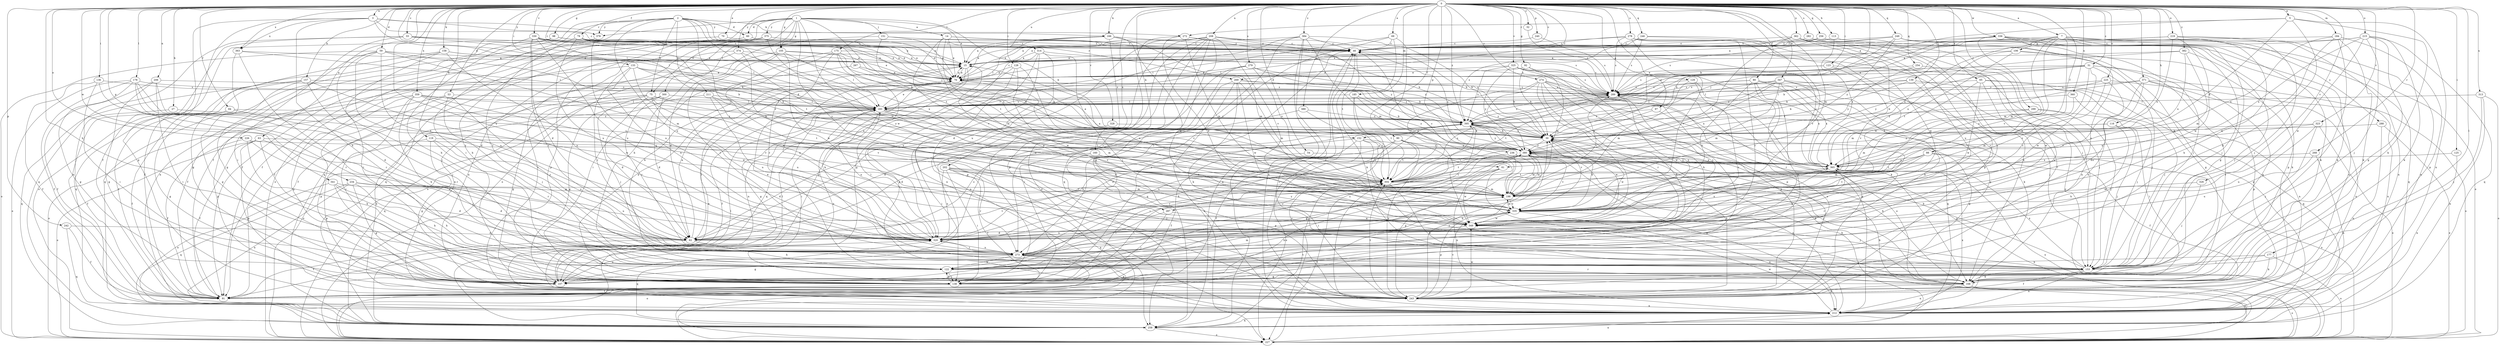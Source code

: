 strict digraph  {
0;
1;
2;
3;
5;
7;
14;
15;
27;
30;
31;
32;
33;
46;
53;
54;
59;
60;
61;
62;
63;
65;
69;
70;
75;
76;
79;
80;
84;
88;
90;
91;
92;
97;
98;
105;
106;
107;
113;
116;
119;
122;
123;
125;
128;
129;
133;
136;
138;
139;
151;
152;
153;
157;
158;
160;
166;
168;
175;
177;
178;
183;
184;
185;
198;
202;
206;
208;
211;
212;
215;
219;
225;
226;
227;
234;
236;
240;
242;
243;
246;
249;
254;
256;
258;
267;
268;
269;
272;
273;
274;
278;
279;
282;
287;
288;
289;
299;
300;
304;
313;
314;
320;
323;
325;
326;
328;
330;
335;
336;
341;
347;
349;
359;
360;
362;
363;
365;
371;
374;
375;
378;
380;
382;
384;
389;
395;
0 -> 3  [label=a];
0 -> 5  [label=a];
0 -> 7  [label=a];
0 -> 27  [label=b];
0 -> 30  [label=b];
0 -> 31  [label=c];
0 -> 32  [label=c];
0 -> 33  [label=c];
0 -> 46  [label=c];
0 -> 53  [label=d];
0 -> 54  [label=d];
0 -> 59  [label=d];
0 -> 63  [label=e];
0 -> 65  [label=e];
0 -> 69  [label=e];
0 -> 70  [label=e];
0 -> 79  [label=f];
0 -> 80  [label=f];
0 -> 84  [label=f];
0 -> 88  [label=f];
0 -> 90  [label=f];
0 -> 92  [label=g];
0 -> 97  [label=g];
0 -> 98  [label=g];
0 -> 105  [label=g];
0 -> 113  [label=h];
0 -> 116  [label=h];
0 -> 119  [label=h];
0 -> 122  [label=h];
0 -> 123  [label=i];
0 -> 125  [label=i];
0 -> 128  [label=i];
0 -> 129  [label=i];
0 -> 133  [label=i];
0 -> 136  [label=i];
0 -> 139  [label=j];
0 -> 157  [label=k];
0 -> 158  [label=k];
0 -> 160  [label=k];
0 -> 166  [label=k];
0 -> 175  [label=l];
0 -> 177  [label=l];
0 -> 178  [label=l];
0 -> 183  [label=l];
0 -> 184  [label=m];
0 -> 185  [label=m];
0 -> 198  [label=m];
0 -> 202  [label=n];
0 -> 206  [label=n];
0 -> 208  [label=n];
0 -> 215  [label=o];
0 -> 219  [label=o];
0 -> 225  [label=o];
0 -> 226  [label=o];
0 -> 234  [label=p];
0 -> 236  [label=p];
0 -> 240  [label=p];
0 -> 242  [label=p];
0 -> 246  [label=q];
0 -> 249  [label=q];
0 -> 254  [label=q];
0 -> 256  [label=q];
0 -> 267  [label=r];
0 -> 268  [label=r];
0 -> 269  [label=r];
0 -> 274  [label=s];
0 -> 278  [label=s];
0 -> 279  [label=s];
0 -> 282  [label=s];
0 -> 299  [label=t];
0 -> 313  [label=u];
0 -> 314  [label=u];
0 -> 320  [label=u];
0 -> 323  [label=v];
0 -> 325  [label=v];
0 -> 326  [label=v];
0 -> 328  [label=v];
0 -> 330  [label=v];
0 -> 336  [label=w];
0 -> 341  [label=w];
0 -> 347  [label=w];
0 -> 359  [label=x];
0 -> 360  [label=x];
0 -> 362  [label=x];
0 -> 363  [label=x];
0 -> 371  [label=y];
0 -> 374  [label=y];
0 -> 382  [label=z];
0 -> 384  [label=z];
0 -> 389  [label=z];
0 -> 395  [label=z];
1 -> 14  [label=a];
1 -> 15  [label=a];
1 -> 30  [label=b];
1 -> 60  [label=d];
1 -> 75  [label=e];
1 -> 105  [label=g];
1 -> 151  [label=j];
1 -> 227  [label=o];
1 -> 258  [label=q];
1 -> 287  [label=s];
1 -> 300  [label=t];
1 -> 304  [label=t];
1 -> 349  [label=w];
1 -> 375  [label=y];
1 -> 378  [label=y];
2 -> 60  [label=d];
2 -> 61  [label=d];
2 -> 75  [label=e];
2 -> 91  [label=f];
2 -> 138  [label=i];
2 -> 152  [label=j];
2 -> 166  [label=k];
2 -> 211  [label=n];
2 -> 227  [label=o];
2 -> 269  [label=r];
2 -> 320  [label=u];
2 -> 335  [label=v];
2 -> 378  [label=y];
3 -> 46  [label=c];
3 -> 91  [label=f];
3 -> 122  [label=h];
3 -> 183  [label=l];
3 -> 243  [label=p];
3 -> 272  [label=r];
3 -> 363  [label=x];
3 -> 378  [label=y];
5 -> 61  [label=d];
5 -> 122  [label=h];
5 -> 168  [label=k];
5 -> 212  [label=n];
5 -> 272  [label=r];
5 -> 395  [label=z];
7 -> 106  [label=g];
7 -> 107  [label=g];
7 -> 152  [label=j];
7 -> 168  [label=k];
7 -> 198  [label=m];
7 -> 212  [label=n];
7 -> 258  [label=q];
7 -> 287  [label=s];
7 -> 288  [label=s];
7 -> 335  [label=v];
7 -> 365  [label=x];
14 -> 46  [label=c];
14 -> 76  [label=e];
14 -> 289  [label=s];
14 -> 304  [label=t];
14 -> 335  [label=v];
14 -> 365  [label=x];
15 -> 76  [label=e];
15 -> 227  [label=o];
15 -> 258  [label=q];
27 -> 91  [label=f];
27 -> 395  [label=z];
30 -> 76  [label=e];
30 -> 304  [label=t];
30 -> 349  [label=w];
30 -> 380  [label=y];
30 -> 395  [label=z];
31 -> 30  [label=b];
31 -> 76  [label=e];
31 -> 107  [label=g];
31 -> 138  [label=i];
31 -> 153  [label=j];
31 -> 183  [label=l];
31 -> 335  [label=v];
31 -> 349  [label=w];
31 -> 380  [label=y];
32 -> 289  [label=s];
33 -> 46  [label=c];
33 -> 76  [label=e];
33 -> 138  [label=i];
33 -> 183  [label=l];
33 -> 212  [label=n];
33 -> 258  [label=q];
46 -> 15  [label=a];
46 -> 168  [label=k];
46 -> 289  [label=s];
53 -> 153  [label=j];
53 -> 183  [label=l];
53 -> 227  [label=o];
53 -> 243  [label=p];
53 -> 273  [label=r];
54 -> 91  [label=f];
54 -> 365  [label=x];
59 -> 15  [label=a];
59 -> 30  [label=b];
59 -> 62  [label=d];
59 -> 107  [label=g];
59 -> 153  [label=j];
59 -> 198  [label=m];
59 -> 227  [label=o];
59 -> 320  [label=u];
60 -> 46  [label=c];
60 -> 76  [label=e];
60 -> 122  [label=h];
61 -> 138  [label=i];
61 -> 212  [label=n];
61 -> 304  [label=t];
61 -> 349  [label=w];
62 -> 76  [label=e];
62 -> 91  [label=f];
62 -> 122  [label=h];
62 -> 183  [label=l];
62 -> 304  [label=t];
62 -> 365  [label=x];
62 -> 395  [label=z];
63 -> 91  [label=f];
63 -> 138  [label=i];
63 -> 153  [label=j];
63 -> 227  [label=o];
63 -> 243  [label=p];
63 -> 380  [label=y];
65 -> 198  [label=m];
65 -> 212  [label=n];
65 -> 258  [label=q];
65 -> 289  [label=s];
65 -> 320  [label=u];
65 -> 349  [label=w];
69 -> 46  [label=c];
69 -> 107  [label=g];
69 -> 183  [label=l];
69 -> 304  [label=t];
69 -> 349  [label=w];
70 -> 46  [label=c];
70 -> 91  [label=f];
75 -> 62  [label=d];
75 -> 107  [label=g];
75 -> 153  [label=j];
75 -> 183  [label=l];
75 -> 227  [label=o];
75 -> 304  [label=t];
75 -> 320  [label=u];
75 -> 380  [label=y];
76 -> 15  [label=a];
76 -> 46  [label=c];
76 -> 212  [label=n];
76 -> 289  [label=s];
79 -> 15  [label=a];
79 -> 46  [label=c];
79 -> 76  [label=e];
79 -> 183  [label=l];
79 -> 273  [label=r];
79 -> 320  [label=u];
80 -> 107  [label=g];
80 -> 122  [label=h];
80 -> 273  [label=r];
80 -> 289  [label=s];
80 -> 335  [label=v];
80 -> 365  [label=x];
80 -> 395  [label=z];
84 -> 91  [label=f];
84 -> 107  [label=g];
84 -> 273  [label=r];
84 -> 395  [label=z];
88 -> 91  [label=f];
88 -> 198  [label=m];
88 -> 227  [label=o];
88 -> 304  [label=t];
88 -> 335  [label=v];
88 -> 365  [label=x];
90 -> 138  [label=i];
90 -> 168  [label=k];
90 -> 243  [label=p];
90 -> 304  [label=t];
90 -> 320  [label=u];
90 -> 380  [label=y];
91 -> 30  [label=b];
91 -> 289  [label=s];
92 -> 30  [label=b];
92 -> 76  [label=e];
92 -> 138  [label=i];
92 -> 198  [label=m];
97 -> 243  [label=p];
97 -> 380  [label=y];
97 -> 395  [label=z];
98 -> 15  [label=a];
98 -> 46  [label=c];
98 -> 76  [label=e];
98 -> 212  [label=n];
98 -> 227  [label=o];
98 -> 258  [label=q];
105 -> 15  [label=a];
105 -> 62  [label=d];
105 -> 183  [label=l];
105 -> 212  [label=n];
105 -> 273  [label=r];
105 -> 349  [label=w];
105 -> 395  [label=z];
106 -> 15  [label=a];
106 -> 107  [label=g];
106 -> 168  [label=k];
106 -> 304  [label=t];
106 -> 365  [label=x];
107 -> 183  [label=l];
107 -> 198  [label=m];
107 -> 320  [label=u];
113 -> 46  [label=c];
113 -> 258  [label=q];
113 -> 365  [label=x];
116 -> 30  [label=b];
116 -> 122  [label=h];
116 -> 153  [label=j];
116 -> 380  [label=y];
119 -> 107  [label=g];
119 -> 243  [label=p];
119 -> 273  [label=r];
119 -> 320  [label=u];
119 -> 380  [label=y];
122 -> 76  [label=e];
122 -> 138  [label=i];
122 -> 395  [label=z];
123 -> 76  [label=e];
123 -> 153  [label=j];
123 -> 289  [label=s];
123 -> 335  [label=v];
125 -> 212  [label=n];
125 -> 365  [label=x];
128 -> 76  [label=e];
128 -> 107  [label=g];
128 -> 243  [label=p];
128 -> 335  [label=v];
128 -> 349  [label=w];
129 -> 198  [label=m];
129 -> 258  [label=q];
129 -> 273  [label=r];
129 -> 289  [label=s];
133 -> 30  [label=b];
133 -> 76  [label=e];
133 -> 91  [label=f];
133 -> 183  [label=l];
133 -> 273  [label=r];
133 -> 320  [label=u];
133 -> 349  [label=w];
136 -> 91  [label=f];
136 -> 138  [label=i];
136 -> 273  [label=r];
136 -> 289  [label=s];
138 -> 15  [label=a];
138 -> 46  [label=c];
138 -> 91  [label=f];
138 -> 122  [label=h];
138 -> 304  [label=t];
139 -> 30  [label=b];
139 -> 153  [label=j];
139 -> 183  [label=l];
139 -> 289  [label=s];
139 -> 335  [label=v];
151 -> 46  [label=c];
151 -> 76  [label=e];
151 -> 122  [label=h];
151 -> 365  [label=x];
152 -> 91  [label=f];
152 -> 153  [label=j];
152 -> 227  [label=o];
152 -> 304  [label=t];
152 -> 320  [label=u];
152 -> 380  [label=y];
153 -> 30  [label=b];
153 -> 91  [label=f];
153 -> 107  [label=g];
153 -> 168  [label=k];
153 -> 212  [label=n];
153 -> 365  [label=x];
157 -> 91  [label=f];
157 -> 107  [label=g];
157 -> 153  [label=j];
157 -> 258  [label=q];
157 -> 289  [label=s];
157 -> 349  [label=w];
158 -> 15  [label=a];
158 -> 76  [label=e];
158 -> 91  [label=f];
158 -> 138  [label=i];
158 -> 258  [label=q];
158 -> 320  [label=u];
160 -> 62  [label=d];
160 -> 243  [label=p];
160 -> 365  [label=x];
166 -> 15  [label=a];
166 -> 46  [label=c];
166 -> 76  [label=e];
166 -> 183  [label=l];
166 -> 198  [label=m];
166 -> 227  [label=o];
166 -> 349  [label=w];
168 -> 30  [label=b];
168 -> 212  [label=n];
168 -> 227  [label=o];
168 -> 243  [label=p];
168 -> 258  [label=q];
168 -> 273  [label=r];
168 -> 380  [label=y];
175 -> 15  [label=a];
175 -> 122  [label=h];
175 -> 138  [label=i];
175 -> 168  [label=k];
175 -> 198  [label=m];
175 -> 273  [label=r];
175 -> 395  [label=z];
177 -> 122  [label=h];
177 -> 153  [label=j];
177 -> 168  [label=k];
177 -> 227  [label=o];
178 -> 62  [label=d];
178 -> 91  [label=f];
178 -> 107  [label=g];
178 -> 227  [label=o];
178 -> 273  [label=r];
178 -> 289  [label=s];
178 -> 304  [label=t];
183 -> 76  [label=e];
183 -> 91  [label=f];
183 -> 107  [label=g];
183 -> 138  [label=i];
183 -> 198  [label=m];
183 -> 289  [label=s];
183 -> 320  [label=u];
183 -> 335  [label=v];
183 -> 395  [label=z];
184 -> 46  [label=c];
184 -> 138  [label=i];
184 -> 168  [label=k];
184 -> 243  [label=p];
184 -> 349  [label=w];
184 -> 365  [label=x];
185 -> 30  [label=b];
185 -> 183  [label=l];
185 -> 227  [label=o];
185 -> 304  [label=t];
185 -> 380  [label=y];
198 -> 46  [label=c];
198 -> 76  [label=e];
198 -> 289  [label=s];
198 -> 335  [label=v];
202 -> 91  [label=f];
202 -> 138  [label=i];
202 -> 153  [label=j];
202 -> 258  [label=q];
202 -> 273  [label=r];
202 -> 304  [label=t];
202 -> 320  [label=u];
202 -> 335  [label=v];
206 -> 91  [label=f];
206 -> 107  [label=g];
206 -> 138  [label=i];
206 -> 289  [label=s];
206 -> 304  [label=t];
208 -> 30  [label=b];
208 -> 46  [label=c];
208 -> 76  [label=e];
208 -> 107  [label=g];
208 -> 138  [label=i];
208 -> 212  [label=n];
208 -> 227  [label=o];
208 -> 258  [label=q];
208 -> 273  [label=r];
208 -> 320  [label=u];
208 -> 335  [label=v];
208 -> 380  [label=y];
211 -> 183  [label=l];
211 -> 212  [label=n];
211 -> 320  [label=u];
211 -> 335  [label=v];
211 -> 365  [label=x];
212 -> 46  [label=c];
212 -> 183  [label=l];
212 -> 258  [label=q];
212 -> 304  [label=t];
212 -> 349  [label=w];
212 -> 365  [label=x];
212 -> 380  [label=y];
212 -> 395  [label=z];
215 -> 46  [label=c];
215 -> 107  [label=g];
215 -> 153  [label=j];
215 -> 168  [label=k];
215 -> 183  [label=l];
215 -> 258  [label=q];
215 -> 349  [label=w];
215 -> 365  [label=x];
219 -> 15  [label=a];
219 -> 46  [label=c];
219 -> 76  [label=e];
219 -> 122  [label=h];
219 -> 153  [label=j];
219 -> 212  [label=n];
219 -> 349  [label=w];
219 -> 365  [label=x];
225 -> 30  [label=b];
225 -> 122  [label=h];
225 -> 212  [label=n];
225 -> 289  [label=s];
225 -> 335  [label=v];
226 -> 62  [label=d];
226 -> 91  [label=f];
226 -> 122  [label=h];
226 -> 380  [label=y];
227 -> 30  [label=b];
227 -> 212  [label=n];
227 -> 289  [label=s];
227 -> 304  [label=t];
227 -> 365  [label=x];
234 -> 62  [label=d];
234 -> 107  [label=g];
234 -> 122  [label=h];
234 -> 198  [label=m];
234 -> 212  [label=n];
234 -> 258  [label=q];
234 -> 320  [label=u];
236 -> 198  [label=m];
236 -> 243  [label=p];
236 -> 273  [label=r];
236 -> 365  [label=x];
240 -> 46  [label=c];
240 -> 289  [label=s];
242 -> 62  [label=d];
242 -> 91  [label=f];
242 -> 258  [label=q];
243 -> 30  [label=b];
243 -> 46  [label=c];
243 -> 212  [label=n];
243 -> 304  [label=t];
243 -> 335  [label=v];
243 -> 349  [label=w];
243 -> 380  [label=y];
246 -> 46  [label=c];
246 -> 183  [label=l];
246 -> 289  [label=s];
246 -> 335  [label=v];
246 -> 349  [label=w];
249 -> 15  [label=a];
249 -> 30  [label=b];
249 -> 46  [label=c];
249 -> 153  [label=j];
249 -> 168  [label=k];
249 -> 320  [label=u];
249 -> 380  [label=y];
254 -> 76  [label=e];
254 -> 349  [label=w];
254 -> 380  [label=y];
256 -> 46  [label=c];
256 -> 212  [label=n];
256 -> 289  [label=s];
258 -> 30  [label=b];
258 -> 46  [label=c];
258 -> 76  [label=e];
258 -> 227  [label=o];
258 -> 304  [label=t];
267 -> 30  [label=b];
267 -> 76  [label=e];
267 -> 91  [label=f];
268 -> 212  [label=n];
268 -> 320  [label=u];
268 -> 365  [label=x];
269 -> 138  [label=i];
269 -> 168  [label=k];
269 -> 198  [label=m];
269 -> 227  [label=o];
269 -> 289  [label=s];
269 -> 349  [label=w];
269 -> 395  [label=z];
272 -> 30  [label=b];
272 -> 46  [label=c];
272 -> 198  [label=m];
272 -> 243  [label=p];
272 -> 349  [label=w];
273 -> 107  [label=g];
273 -> 122  [label=h];
273 -> 153  [label=j];
273 -> 227  [label=o];
273 -> 243  [label=p];
273 -> 320  [label=u];
273 -> 335  [label=v];
274 -> 122  [label=h];
274 -> 227  [label=o];
274 -> 243  [label=p];
274 -> 273  [label=r];
274 -> 289  [label=s];
274 -> 304  [label=t];
274 -> 320  [label=u];
274 -> 365  [label=x];
274 -> 380  [label=y];
278 -> 15  [label=a];
278 -> 46  [label=c];
278 -> 168  [label=k];
278 -> 243  [label=p];
278 -> 273  [label=r];
278 -> 289  [label=s];
278 -> 335  [label=v];
279 -> 30  [label=b];
279 -> 76  [label=e];
279 -> 258  [label=q];
279 -> 320  [label=u];
279 -> 365  [label=x];
279 -> 395  [label=z];
282 -> 46  [label=c];
282 -> 91  [label=f];
282 -> 227  [label=o];
287 -> 138  [label=i];
287 -> 273  [label=r];
287 -> 349  [label=w];
288 -> 30  [label=b];
288 -> 212  [label=n];
288 -> 227  [label=o];
289 -> 183  [label=l];
289 -> 243  [label=p];
289 -> 304  [label=t];
289 -> 349  [label=w];
289 -> 395  [label=z];
299 -> 138  [label=i];
299 -> 153  [label=j];
299 -> 198  [label=m];
299 -> 395  [label=z];
300 -> 62  [label=d];
300 -> 107  [label=g];
300 -> 183  [label=l];
300 -> 258  [label=q];
300 -> 273  [label=r];
304 -> 15  [label=a];
304 -> 168  [label=k];
304 -> 183  [label=l];
304 -> 198  [label=m];
304 -> 289  [label=s];
313 -> 153  [label=j];
313 -> 183  [label=l];
313 -> 212  [label=n];
313 -> 227  [label=o];
314 -> 15  [label=a];
314 -> 107  [label=g];
314 -> 153  [label=j];
314 -> 212  [label=n];
314 -> 243  [label=p];
314 -> 289  [label=s];
314 -> 320  [label=u];
320 -> 15  [label=a];
320 -> 183  [label=l];
320 -> 258  [label=q];
320 -> 273  [label=r];
320 -> 380  [label=y];
320 -> 395  [label=z];
323 -> 30  [label=b];
323 -> 153  [label=j];
323 -> 227  [label=o];
323 -> 320  [label=u];
323 -> 365  [label=x];
325 -> 30  [label=b];
325 -> 76  [label=e];
325 -> 122  [label=h];
325 -> 168  [label=k];
325 -> 243  [label=p];
325 -> 289  [label=s];
325 -> 380  [label=y];
325 -> 395  [label=z];
326 -> 153  [label=j];
326 -> 198  [label=m];
328 -> 30  [label=b];
328 -> 138  [label=i];
330 -> 30  [label=b];
330 -> 46  [label=c];
330 -> 62  [label=d];
330 -> 76  [label=e];
330 -> 122  [label=h];
330 -> 198  [label=m];
330 -> 273  [label=r];
330 -> 304  [label=t];
330 -> 320  [label=u];
335 -> 30  [label=b];
335 -> 122  [label=h];
335 -> 153  [label=j];
335 -> 198  [label=m];
335 -> 212  [label=n];
335 -> 243  [label=p];
335 -> 349  [label=w];
336 -> 46  [label=c];
336 -> 153  [label=j];
336 -> 198  [label=m];
336 -> 212  [label=n];
336 -> 227  [label=o];
336 -> 243  [label=p];
336 -> 395  [label=z];
341 -> 62  [label=d];
341 -> 122  [label=h];
341 -> 138  [label=i];
341 -> 198  [label=m];
341 -> 212  [label=n];
347 -> 122  [label=h];
347 -> 153  [label=j];
347 -> 168  [label=k];
347 -> 183  [label=l];
347 -> 198  [label=m];
347 -> 289  [label=s];
347 -> 304  [label=t];
347 -> 365  [label=x];
347 -> 395  [label=z];
349 -> 15  [label=a];
349 -> 62  [label=d];
349 -> 289  [label=s];
349 -> 320  [label=u];
349 -> 365  [label=x];
359 -> 107  [label=g];
359 -> 122  [label=h];
359 -> 138  [label=i];
359 -> 183  [label=l];
359 -> 243  [label=p];
359 -> 335  [label=v];
359 -> 349  [label=w];
359 -> 395  [label=z];
360 -> 153  [label=j];
360 -> 183  [label=l];
360 -> 198  [label=m];
362 -> 46  [label=c];
362 -> 153  [label=j];
362 -> 273  [label=r];
362 -> 304  [label=t];
362 -> 320  [label=u];
362 -> 349  [label=w];
362 -> 395  [label=z];
363 -> 15  [label=a];
363 -> 107  [label=g];
363 -> 122  [label=h];
363 -> 183  [label=l];
365 -> 46  [label=c];
365 -> 273  [label=r];
365 -> 289  [label=s];
365 -> 304  [label=t];
371 -> 62  [label=d];
371 -> 212  [label=n];
371 -> 227  [label=o];
371 -> 243  [label=p];
371 -> 289  [label=s];
371 -> 335  [label=v];
371 -> 380  [label=y];
374 -> 15  [label=a];
374 -> 91  [label=f];
374 -> 138  [label=i];
374 -> 335  [label=v];
374 -> 365  [label=x];
375 -> 46  [label=c];
375 -> 198  [label=m];
375 -> 212  [label=n];
375 -> 227  [label=o];
375 -> 243  [label=p];
375 -> 258  [label=q];
378 -> 91  [label=f];
378 -> 320  [label=u];
380 -> 46  [label=c];
380 -> 107  [label=g];
380 -> 168  [label=k];
380 -> 198  [label=m];
380 -> 212  [label=n];
380 -> 273  [label=r];
380 -> 304  [label=t];
380 -> 335  [label=v];
380 -> 365  [label=x];
382 -> 15  [label=a];
382 -> 30  [label=b];
382 -> 153  [label=j];
382 -> 198  [label=m];
382 -> 365  [label=x];
384 -> 15  [label=a];
384 -> 30  [label=b];
384 -> 46  [label=c];
384 -> 62  [label=d];
384 -> 198  [label=m];
384 -> 212  [label=n];
384 -> 258  [label=q];
384 -> 273  [label=r];
389 -> 62  [label=d];
389 -> 304  [label=t];
389 -> 395  [label=z];
395 -> 30  [label=b];
395 -> 62  [label=d];
395 -> 122  [label=h];
395 -> 138  [label=i];
395 -> 335  [label=v];
395 -> 349  [label=w];
395 -> 380  [label=y];
}

